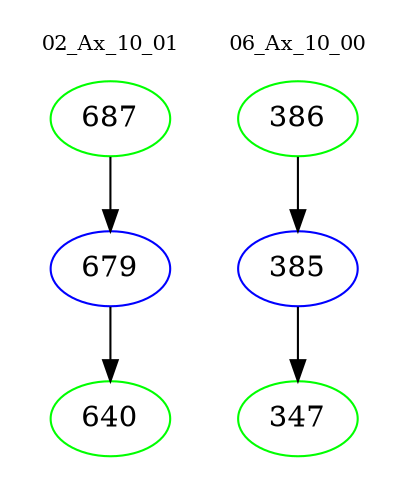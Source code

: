 digraph{
subgraph cluster_0 {
color = white
label = "02_Ax_10_01";
fontsize=10;
T0_687 [label="687", color="green"]
T0_687 -> T0_679 [color="black"]
T0_679 [label="679", color="blue"]
T0_679 -> T0_640 [color="black"]
T0_640 [label="640", color="green"]
}
subgraph cluster_1 {
color = white
label = "06_Ax_10_00";
fontsize=10;
T1_386 [label="386", color="green"]
T1_386 -> T1_385 [color="black"]
T1_385 [label="385", color="blue"]
T1_385 -> T1_347 [color="black"]
T1_347 [label="347", color="green"]
}
}
